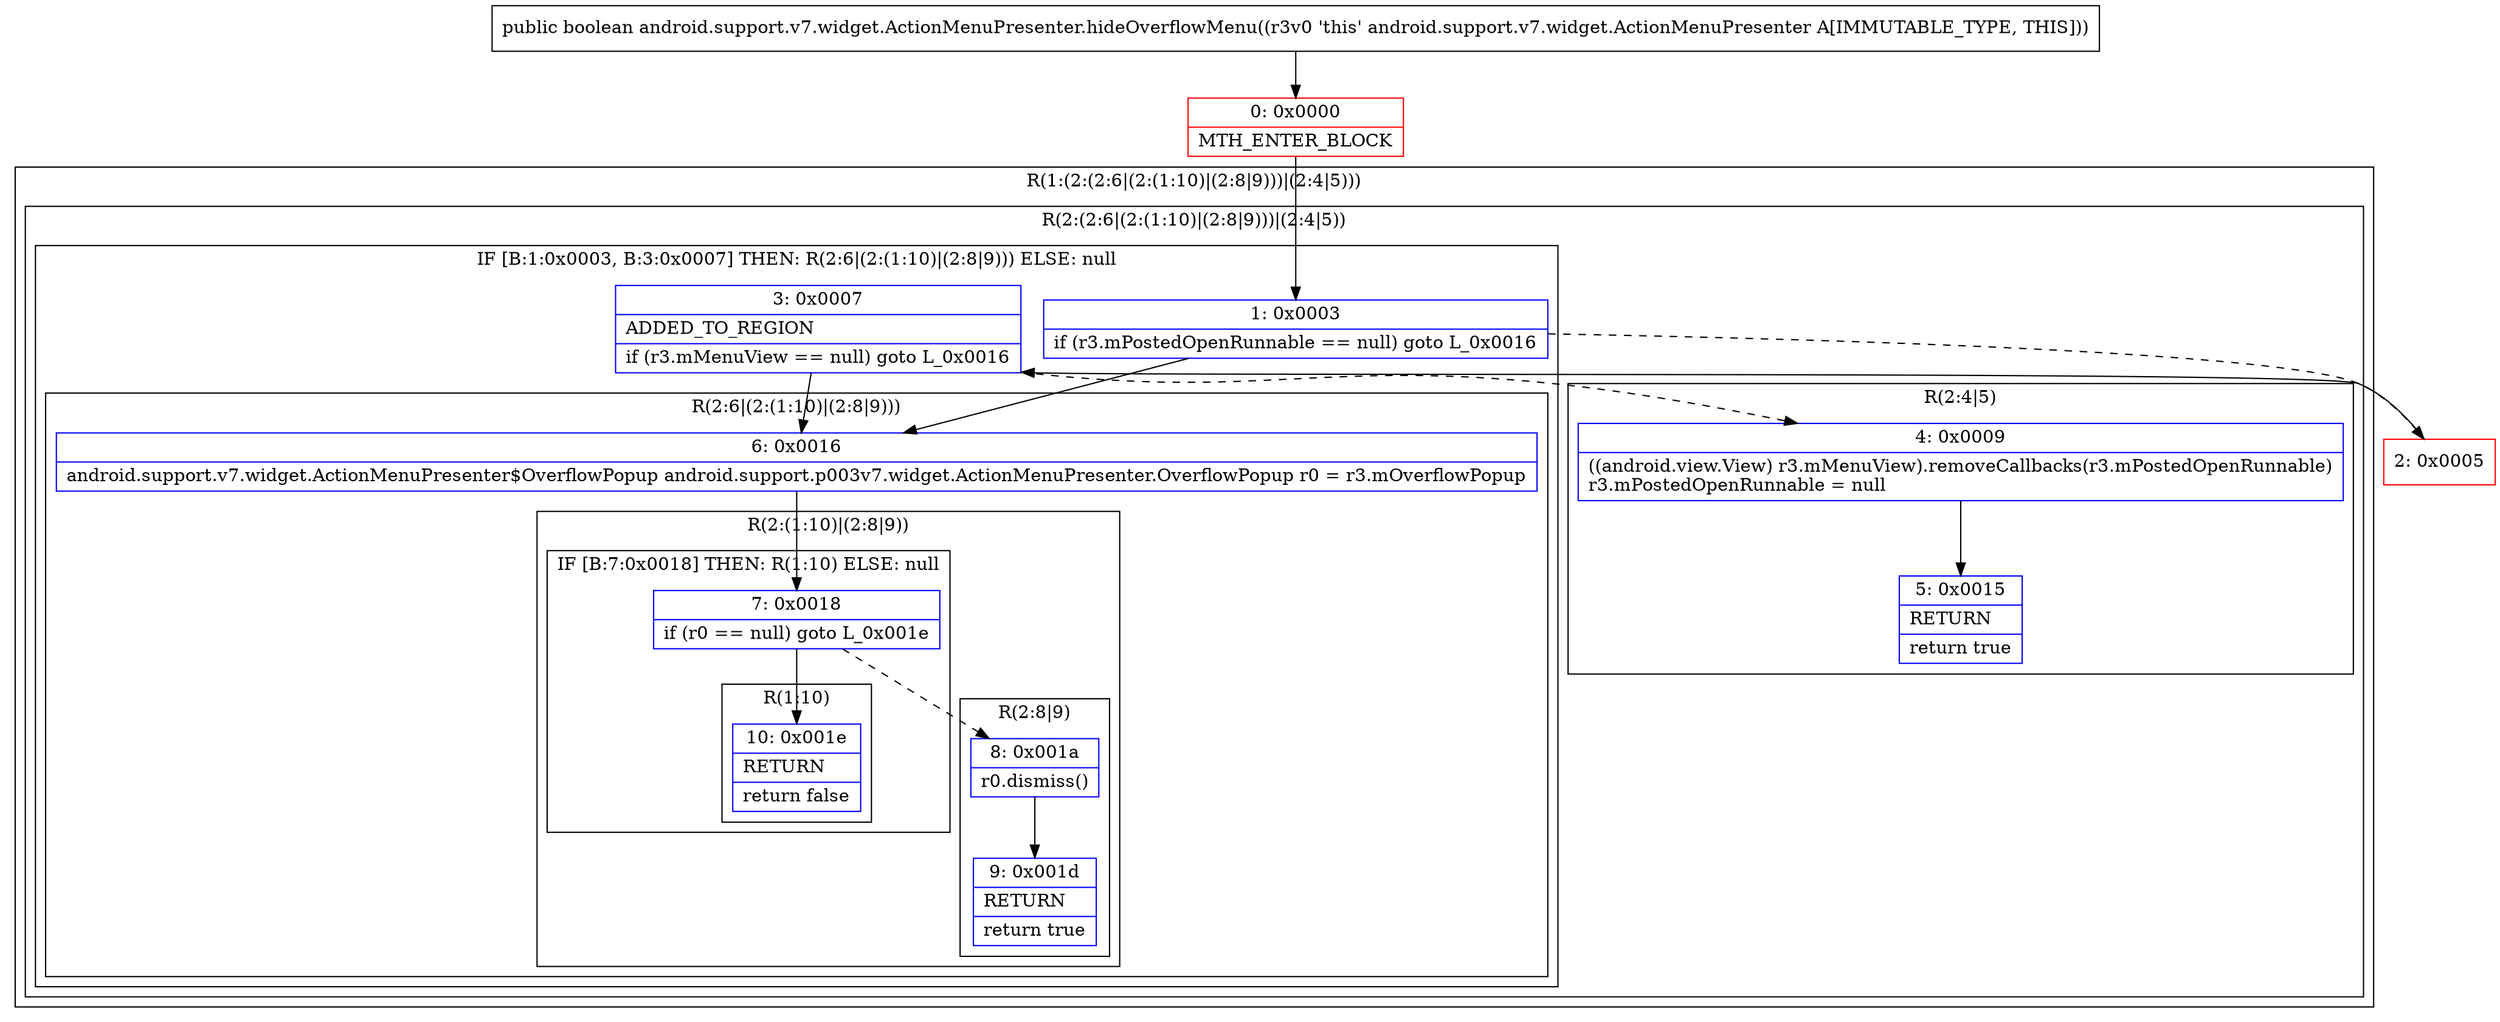 digraph "CFG forandroid.support.v7.widget.ActionMenuPresenter.hideOverflowMenu()Z" {
subgraph cluster_Region_417843019 {
label = "R(1:(2:(2:6|(2:(1:10)|(2:8|9)))|(2:4|5)))";
node [shape=record,color=blue];
subgraph cluster_Region_1854295717 {
label = "R(2:(2:6|(2:(1:10)|(2:8|9)))|(2:4|5))";
node [shape=record,color=blue];
subgraph cluster_IfRegion_633639818 {
label = "IF [B:1:0x0003, B:3:0x0007] THEN: R(2:6|(2:(1:10)|(2:8|9))) ELSE: null";
node [shape=record,color=blue];
Node_1 [shape=record,label="{1\:\ 0x0003|if (r3.mPostedOpenRunnable == null) goto L_0x0016\l}"];
Node_3 [shape=record,label="{3\:\ 0x0007|ADDED_TO_REGION\l|if (r3.mMenuView == null) goto L_0x0016\l}"];
subgraph cluster_Region_1230737224 {
label = "R(2:6|(2:(1:10)|(2:8|9)))";
node [shape=record,color=blue];
Node_6 [shape=record,label="{6\:\ 0x0016|android.support.v7.widget.ActionMenuPresenter$OverflowPopup android.support.p003v7.widget.ActionMenuPresenter.OverflowPopup r0 = r3.mOverflowPopup\l}"];
subgraph cluster_Region_1237733764 {
label = "R(2:(1:10)|(2:8|9))";
node [shape=record,color=blue];
subgraph cluster_IfRegion_1347564641 {
label = "IF [B:7:0x0018] THEN: R(1:10) ELSE: null";
node [shape=record,color=blue];
Node_7 [shape=record,label="{7\:\ 0x0018|if (r0 == null) goto L_0x001e\l}"];
subgraph cluster_Region_1866275432 {
label = "R(1:10)";
node [shape=record,color=blue];
Node_10 [shape=record,label="{10\:\ 0x001e|RETURN\l|return false\l}"];
}
}
subgraph cluster_Region_1112642043 {
label = "R(2:8|9)";
node [shape=record,color=blue];
Node_8 [shape=record,label="{8\:\ 0x001a|r0.dismiss()\l}"];
Node_9 [shape=record,label="{9\:\ 0x001d|RETURN\l|return true\l}"];
}
}
}
}
subgraph cluster_Region_865239628 {
label = "R(2:4|5)";
node [shape=record,color=blue];
Node_4 [shape=record,label="{4\:\ 0x0009|((android.view.View) r3.mMenuView).removeCallbacks(r3.mPostedOpenRunnable)\lr3.mPostedOpenRunnable = null\l}"];
Node_5 [shape=record,label="{5\:\ 0x0015|RETURN\l|return true\l}"];
}
}
}
Node_0 [shape=record,color=red,label="{0\:\ 0x0000|MTH_ENTER_BLOCK\l}"];
Node_2 [shape=record,color=red,label="{2\:\ 0x0005}"];
MethodNode[shape=record,label="{public boolean android.support.v7.widget.ActionMenuPresenter.hideOverflowMenu((r3v0 'this' android.support.v7.widget.ActionMenuPresenter A[IMMUTABLE_TYPE, THIS])) }"];
MethodNode -> Node_0;
Node_1 -> Node_2[style=dashed];
Node_1 -> Node_6;
Node_3 -> Node_4[style=dashed];
Node_3 -> Node_6;
Node_6 -> Node_7;
Node_7 -> Node_8[style=dashed];
Node_7 -> Node_10;
Node_8 -> Node_9;
Node_4 -> Node_5;
Node_0 -> Node_1;
Node_2 -> Node_3;
}

